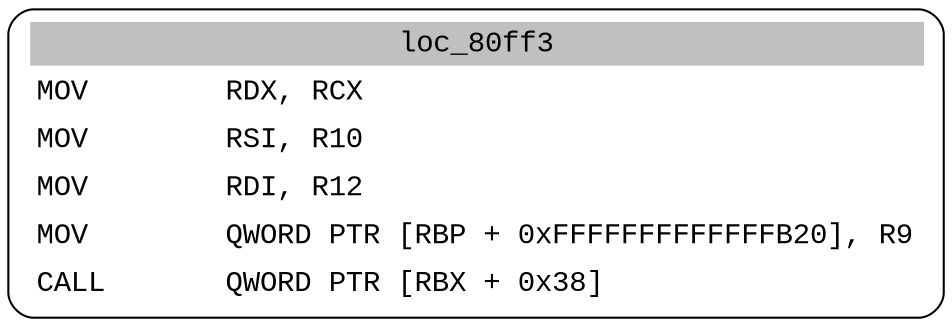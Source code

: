 digraph asm_graph {
1941 [
shape="Mrecord" fontname="Courier New"label =<<table border="0" cellborder="0" cellpadding="3"><tr><td align="center" colspan="2" bgcolor="grey">loc_80ff3</td></tr><tr><td align="left">MOV        RDX, RCX</td></tr><tr><td align="left">MOV        RSI, R10</td></tr><tr><td align="left">MOV        RDI, R12</td></tr><tr><td align="left">MOV        QWORD PTR [RBP + 0xFFFFFFFFFFFFFB20], R9</td></tr><tr><td align="left">CALL       QWORD PTR [RBX + 0x38]</td></tr></table>> ];
}